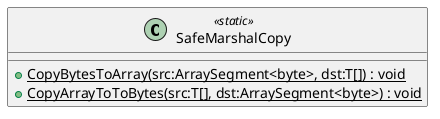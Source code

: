 @startuml
class SafeMarshalCopy <<static>> {
    + {static} CopyBytesToArray(src:ArraySegment<byte>, dst:T[]) : void
    + {static} CopyArrayToToBytes(src:T[], dst:ArraySegment<byte>) : void
}
@enduml

